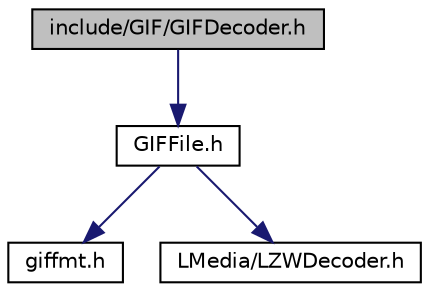 digraph G
{
  edge [fontname="Helvetica",fontsize="10",labelfontname="Helvetica",labelfontsize="10"];
  node [fontname="Helvetica",fontsize="10",shape=record];
  Node1 [label="include/GIF/GIFDecoder.h",height=0.2,width=0.4,color="black", fillcolor="grey75", style="filled" fontcolor="black"];
  Node1 -> Node2 [color="midnightblue",fontsize="10",style="solid",fontname="Helvetica"];
  Node2 [label="GIFFile.h",height=0.2,width=0.4,color="black", fillcolor="white", style="filled",URL="$_g_i_f_file_8h.html"];
  Node2 -> Node3 [color="midnightblue",fontsize="10",style="solid",fontname="Helvetica"];
  Node3 [label="giffmt.h",height=0.2,width=0.4,color="black", fillcolor="white", style="filled",URL="$giffmt_8h.html"];
  Node2 -> Node4 [color="midnightblue",fontsize="10",style="solid",fontname="Helvetica"];
  Node4 [label="LMedia/LZWDecoder.h",height=0.2,width=0.4,color="black", fillcolor="white", style="filled",URL="$_l_z_w_decoder_8h.html"];
}
